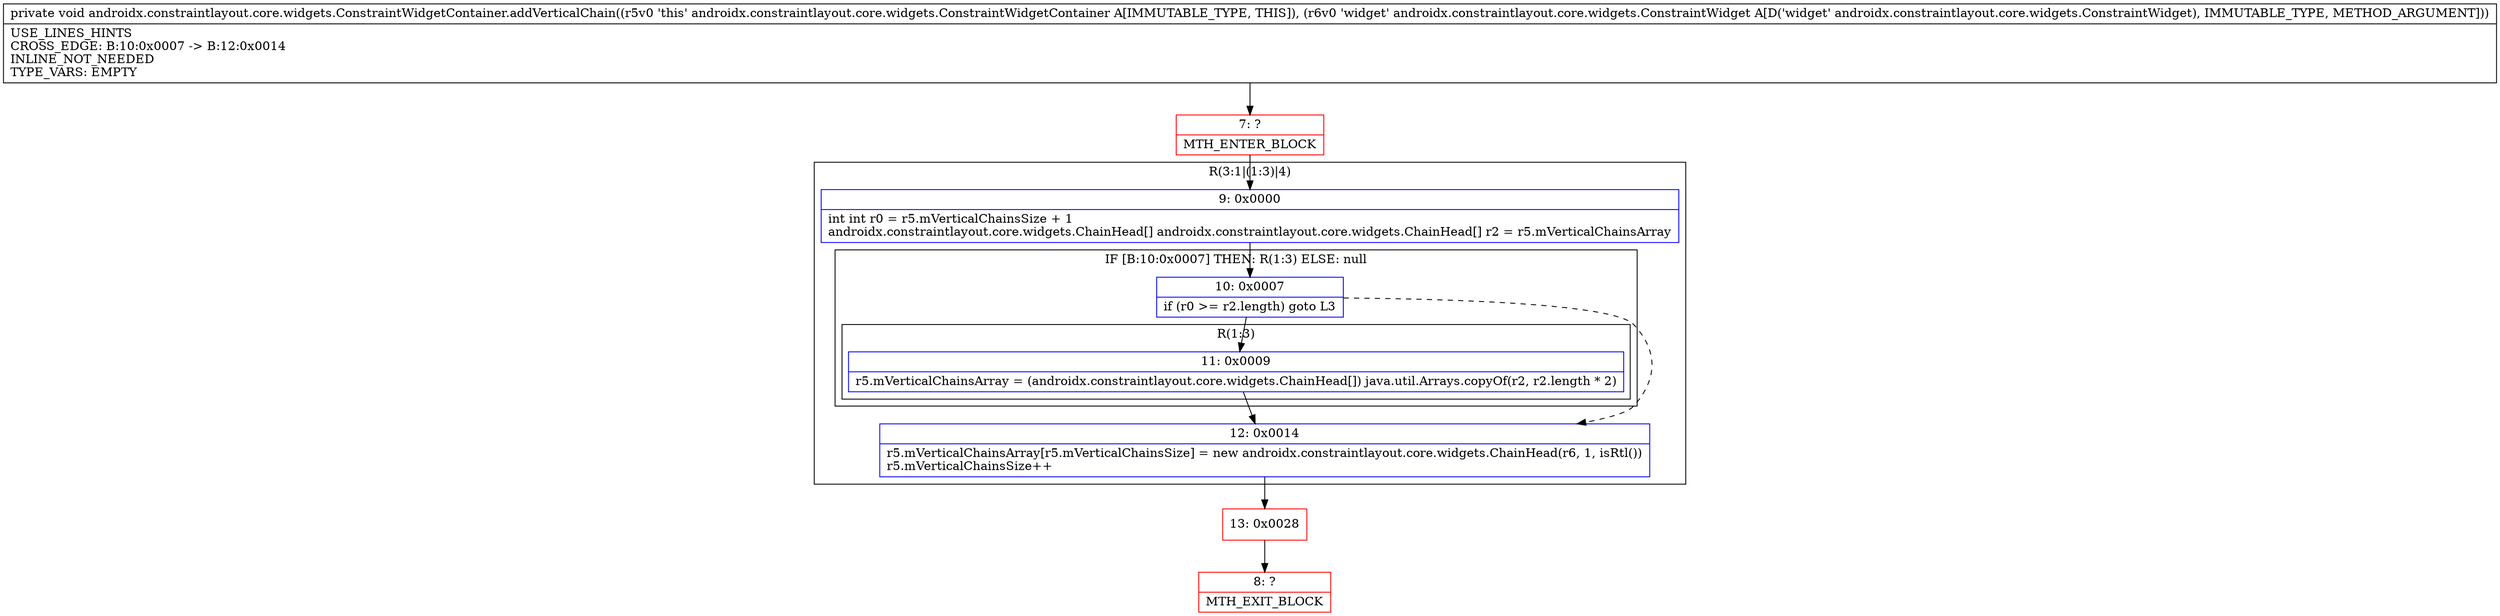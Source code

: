 digraph "CFG forandroidx.constraintlayout.core.widgets.ConstraintWidgetContainer.addVerticalChain(Landroidx\/constraintlayout\/core\/widgets\/ConstraintWidget;)V" {
subgraph cluster_Region_1863928146 {
label = "R(3:1|(1:3)|4)";
node [shape=record,color=blue];
Node_9 [shape=record,label="{9\:\ 0x0000|int int r0 = r5.mVerticalChainsSize + 1\landroidx.constraintlayout.core.widgets.ChainHead[] androidx.constraintlayout.core.widgets.ChainHead[] r2 = r5.mVerticalChainsArray\l}"];
subgraph cluster_IfRegion_414568925 {
label = "IF [B:10:0x0007] THEN: R(1:3) ELSE: null";
node [shape=record,color=blue];
Node_10 [shape=record,label="{10\:\ 0x0007|if (r0 \>= r2.length) goto L3\l}"];
subgraph cluster_Region_709129957 {
label = "R(1:3)";
node [shape=record,color=blue];
Node_11 [shape=record,label="{11\:\ 0x0009|r5.mVerticalChainsArray = (androidx.constraintlayout.core.widgets.ChainHead[]) java.util.Arrays.copyOf(r2, r2.length * 2)\l}"];
}
}
Node_12 [shape=record,label="{12\:\ 0x0014|r5.mVerticalChainsArray[r5.mVerticalChainsSize] = new androidx.constraintlayout.core.widgets.ChainHead(r6, 1, isRtl())\lr5.mVerticalChainsSize++\l}"];
}
Node_7 [shape=record,color=red,label="{7\:\ ?|MTH_ENTER_BLOCK\l}"];
Node_13 [shape=record,color=red,label="{13\:\ 0x0028}"];
Node_8 [shape=record,color=red,label="{8\:\ ?|MTH_EXIT_BLOCK\l}"];
MethodNode[shape=record,label="{private void androidx.constraintlayout.core.widgets.ConstraintWidgetContainer.addVerticalChain((r5v0 'this' androidx.constraintlayout.core.widgets.ConstraintWidgetContainer A[IMMUTABLE_TYPE, THIS]), (r6v0 'widget' androidx.constraintlayout.core.widgets.ConstraintWidget A[D('widget' androidx.constraintlayout.core.widgets.ConstraintWidget), IMMUTABLE_TYPE, METHOD_ARGUMENT]))  | USE_LINES_HINTS\lCROSS_EDGE: B:10:0x0007 \-\> B:12:0x0014\lINLINE_NOT_NEEDED\lTYPE_VARS: EMPTY\l}"];
MethodNode -> Node_7;Node_9 -> Node_10;
Node_10 -> Node_11;
Node_10 -> Node_12[style=dashed];
Node_11 -> Node_12;
Node_12 -> Node_13;
Node_7 -> Node_9;
Node_13 -> Node_8;
}


